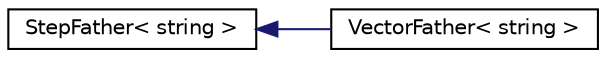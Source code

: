digraph "Graphical Class Hierarchy"
{
 // LATEX_PDF_SIZE
  edge [fontname="Helvetica",fontsize="10",labelfontname="Helvetica",labelfontsize="10"];
  node [fontname="Helvetica",fontsize="10",shape=record];
  rankdir="LR";
  Node0 [label="StepFather\< string \>",height=0.2,width=0.4,color="black", fillcolor="white", style="filled",URL="$classStepFather.html",tooltip=" "];
  Node0 -> Node1 [dir="back",color="midnightblue",fontsize="10",style="solid",fontname="Helvetica"];
  Node1 [label="VectorFather\< string \>",height=0.2,width=0.4,color="black", fillcolor="white", style="filled",URL="$classVectorFather.html",tooltip=" "];
}
